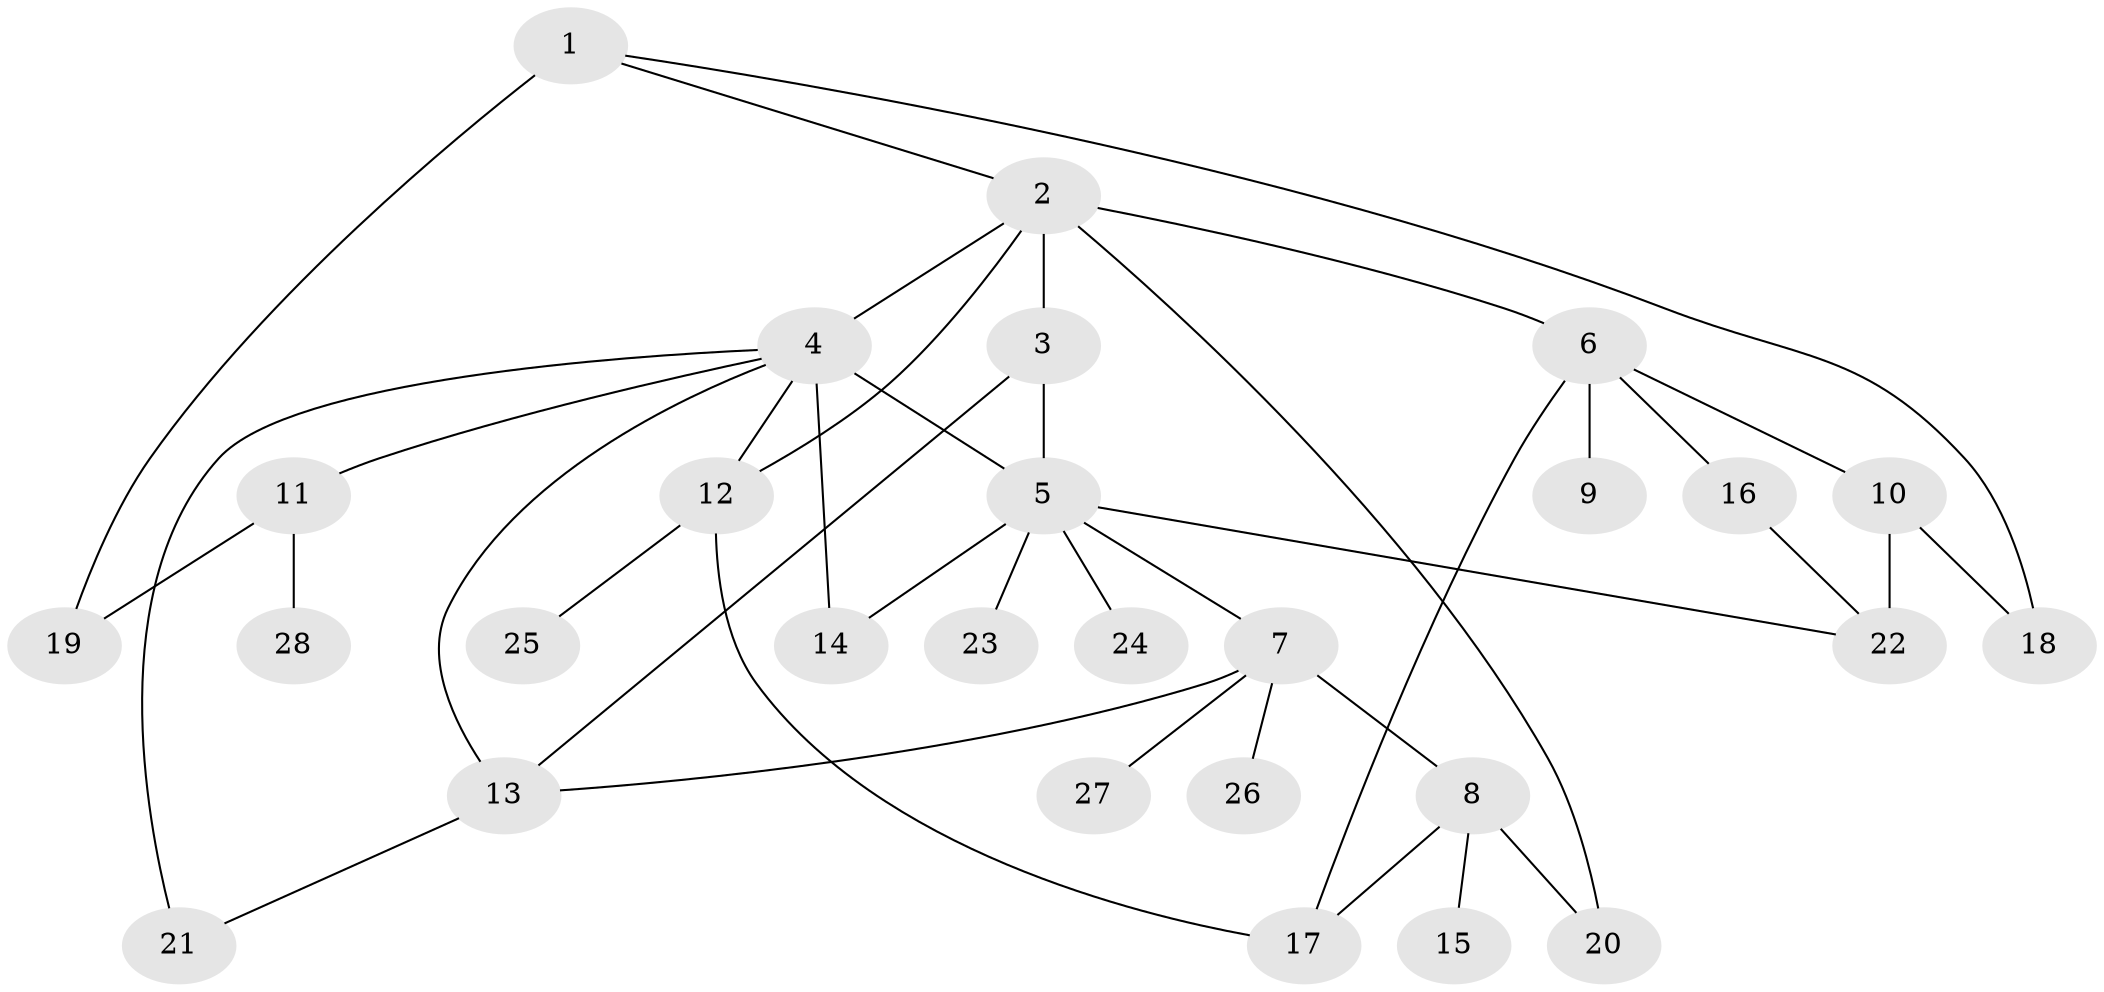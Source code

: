 // original degree distribution, {5: 0.015151515151515152, 11: 0.015151515151515152, 1: 0.5, 14: 0.015151515151515152, 8: 0.045454545454545456, 6: 0.030303030303030304, 7: 0.015151515151515152, 4: 0.06060606060606061, 2: 0.18181818181818182, 3: 0.12121212121212122}
// Generated by graph-tools (version 1.1) at 2025/50/03/04/25 22:50:19]
// undirected, 28 vertices, 40 edges
graph export_dot {
  node [color=gray90,style=filled];
  1;
  2;
  3;
  4;
  5;
  6;
  7;
  8;
  9;
  10;
  11;
  12;
  13;
  14;
  15;
  16;
  17;
  18;
  19;
  20;
  21;
  22;
  23;
  24;
  25;
  26;
  27;
  28;
  1 -- 2 [weight=1.0];
  1 -- 18 [weight=1.0];
  1 -- 19 [weight=2.0];
  2 -- 3 [weight=5.0];
  2 -- 4 [weight=1.0];
  2 -- 6 [weight=2.0];
  2 -- 12 [weight=3.0];
  2 -- 20 [weight=1.0];
  3 -- 5 [weight=1.0];
  3 -- 13 [weight=1.0];
  4 -- 5 [weight=1.0];
  4 -- 11 [weight=1.0];
  4 -- 12 [weight=1.0];
  4 -- 13 [weight=1.0];
  4 -- 14 [weight=6.0];
  4 -- 21 [weight=2.0];
  5 -- 7 [weight=1.0];
  5 -- 14 [weight=1.0];
  5 -- 22 [weight=1.0];
  5 -- 23 [weight=1.0];
  5 -- 24 [weight=1.0];
  6 -- 9 [weight=2.0];
  6 -- 10 [weight=1.0];
  6 -- 16 [weight=1.0];
  6 -- 17 [weight=1.0];
  7 -- 8 [weight=1.0];
  7 -- 13 [weight=1.0];
  7 -- 26 [weight=1.0];
  7 -- 27 [weight=1.0];
  8 -- 15 [weight=1.0];
  8 -- 17 [weight=2.0];
  8 -- 20 [weight=2.0];
  10 -- 18 [weight=1.0];
  10 -- 22 [weight=5.0];
  11 -- 19 [weight=1.0];
  11 -- 28 [weight=1.0];
  12 -- 17 [weight=1.0];
  12 -- 25 [weight=1.0];
  13 -- 21 [weight=1.0];
  16 -- 22 [weight=1.0];
}
